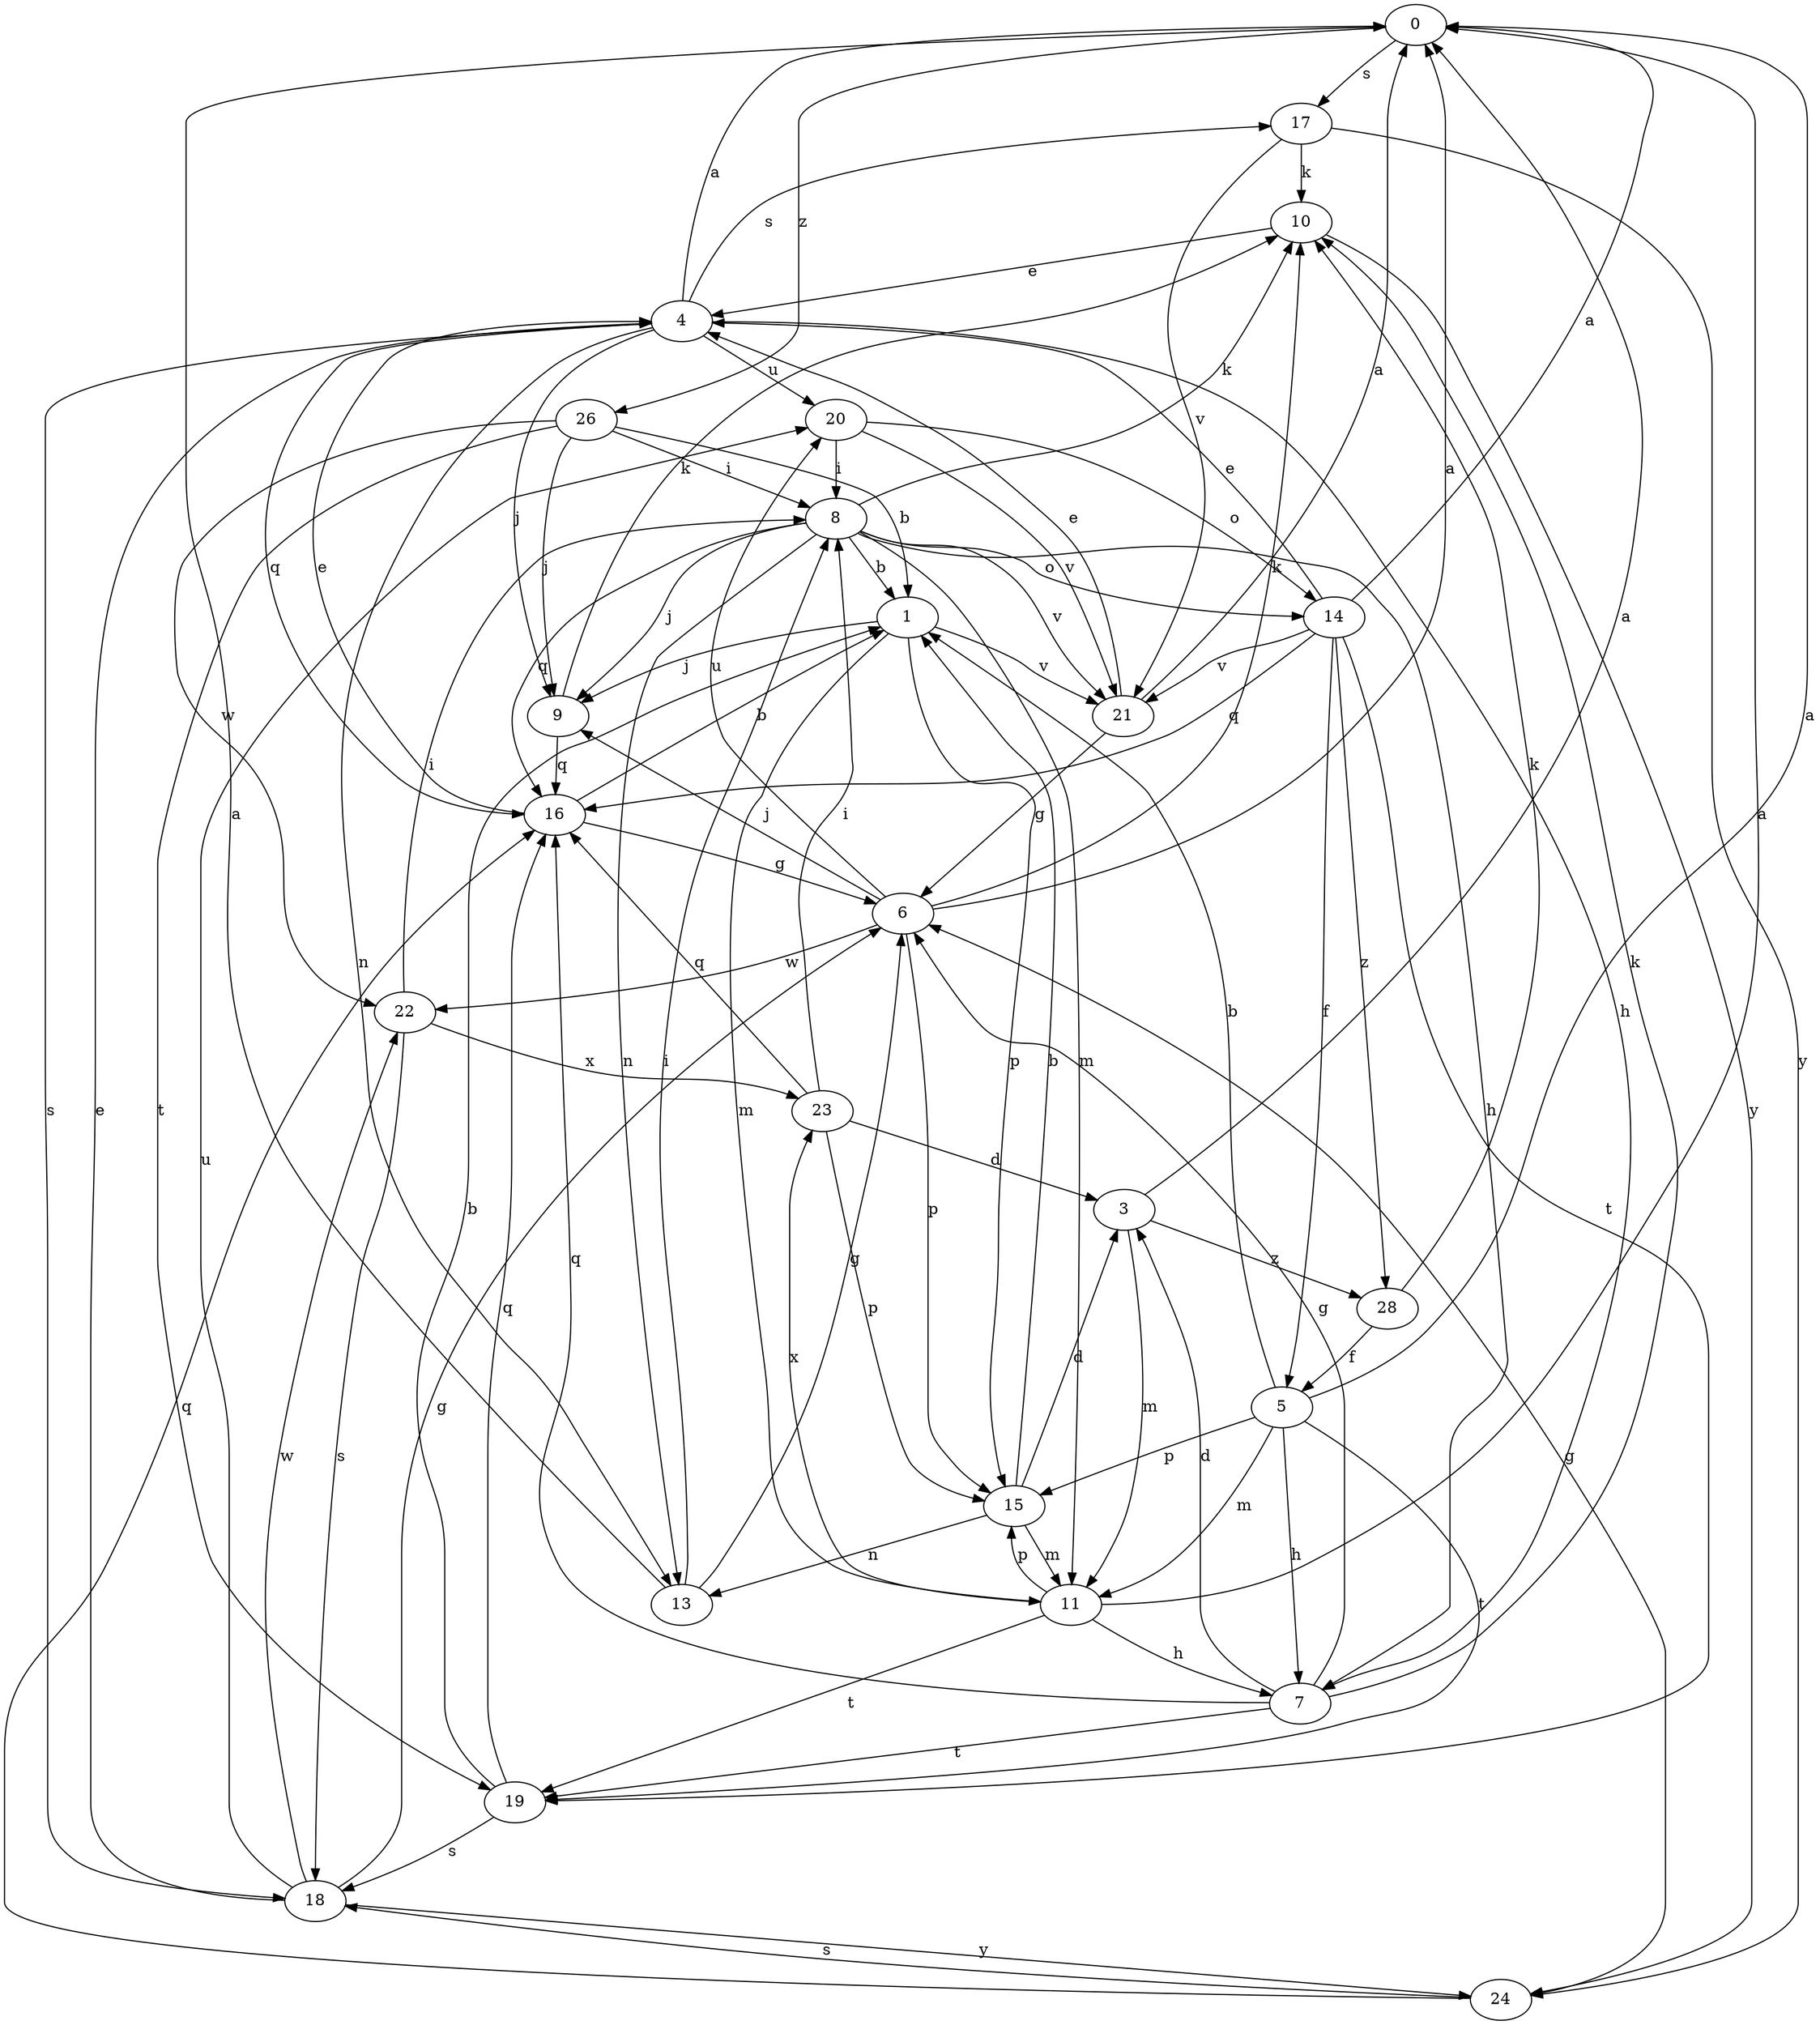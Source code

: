 strict digraph  {
0;
1;
3;
4;
5;
6;
7;
8;
9;
10;
11;
13;
14;
15;
16;
17;
18;
19;
20;
21;
22;
23;
24;
26;
28;
0 -> 17  [label=s];
0 -> 26  [label=z];
1 -> 9  [label=j];
1 -> 11  [label=m];
1 -> 15  [label=p];
1 -> 21  [label=v];
3 -> 0  [label=a];
3 -> 11  [label=m];
3 -> 28  [label=z];
4 -> 0  [label=a];
4 -> 7  [label=h];
4 -> 9  [label=j];
4 -> 13  [label=n];
4 -> 16  [label=q];
4 -> 17  [label=s];
4 -> 18  [label=s];
4 -> 20  [label=u];
5 -> 0  [label=a];
5 -> 1  [label=b];
5 -> 7  [label=h];
5 -> 11  [label=m];
5 -> 15  [label=p];
5 -> 19  [label=t];
6 -> 0  [label=a];
6 -> 9  [label=j];
6 -> 10  [label=k];
6 -> 15  [label=p];
6 -> 20  [label=u];
6 -> 22  [label=w];
7 -> 3  [label=d];
7 -> 6  [label=g];
7 -> 10  [label=k];
7 -> 16  [label=q];
7 -> 19  [label=t];
8 -> 1  [label=b];
8 -> 7  [label=h];
8 -> 9  [label=j];
8 -> 10  [label=k];
8 -> 11  [label=m];
8 -> 13  [label=n];
8 -> 14  [label=o];
8 -> 16  [label=q];
8 -> 21  [label=v];
9 -> 10  [label=k];
9 -> 16  [label=q];
10 -> 4  [label=e];
10 -> 24  [label=y];
11 -> 0  [label=a];
11 -> 7  [label=h];
11 -> 15  [label=p];
11 -> 19  [label=t];
11 -> 23  [label=x];
13 -> 0  [label=a];
13 -> 6  [label=g];
13 -> 8  [label=i];
14 -> 0  [label=a];
14 -> 4  [label=e];
14 -> 5  [label=f];
14 -> 16  [label=q];
14 -> 19  [label=t];
14 -> 21  [label=v];
14 -> 28  [label=z];
15 -> 1  [label=b];
15 -> 3  [label=d];
15 -> 11  [label=m];
15 -> 13  [label=n];
16 -> 1  [label=b];
16 -> 4  [label=e];
16 -> 6  [label=g];
17 -> 10  [label=k];
17 -> 21  [label=v];
17 -> 24  [label=y];
18 -> 4  [label=e];
18 -> 6  [label=g];
18 -> 20  [label=u];
18 -> 22  [label=w];
18 -> 24  [label=y];
19 -> 1  [label=b];
19 -> 16  [label=q];
19 -> 18  [label=s];
20 -> 8  [label=i];
20 -> 14  [label=o];
20 -> 21  [label=v];
21 -> 0  [label=a];
21 -> 4  [label=e];
21 -> 6  [label=g];
22 -> 8  [label=i];
22 -> 18  [label=s];
22 -> 23  [label=x];
23 -> 3  [label=d];
23 -> 8  [label=i];
23 -> 15  [label=p];
23 -> 16  [label=q];
24 -> 6  [label=g];
24 -> 16  [label=q];
24 -> 18  [label=s];
26 -> 1  [label=b];
26 -> 8  [label=i];
26 -> 9  [label=j];
26 -> 19  [label=t];
26 -> 22  [label=w];
28 -> 5  [label=f];
28 -> 10  [label=k];
}
